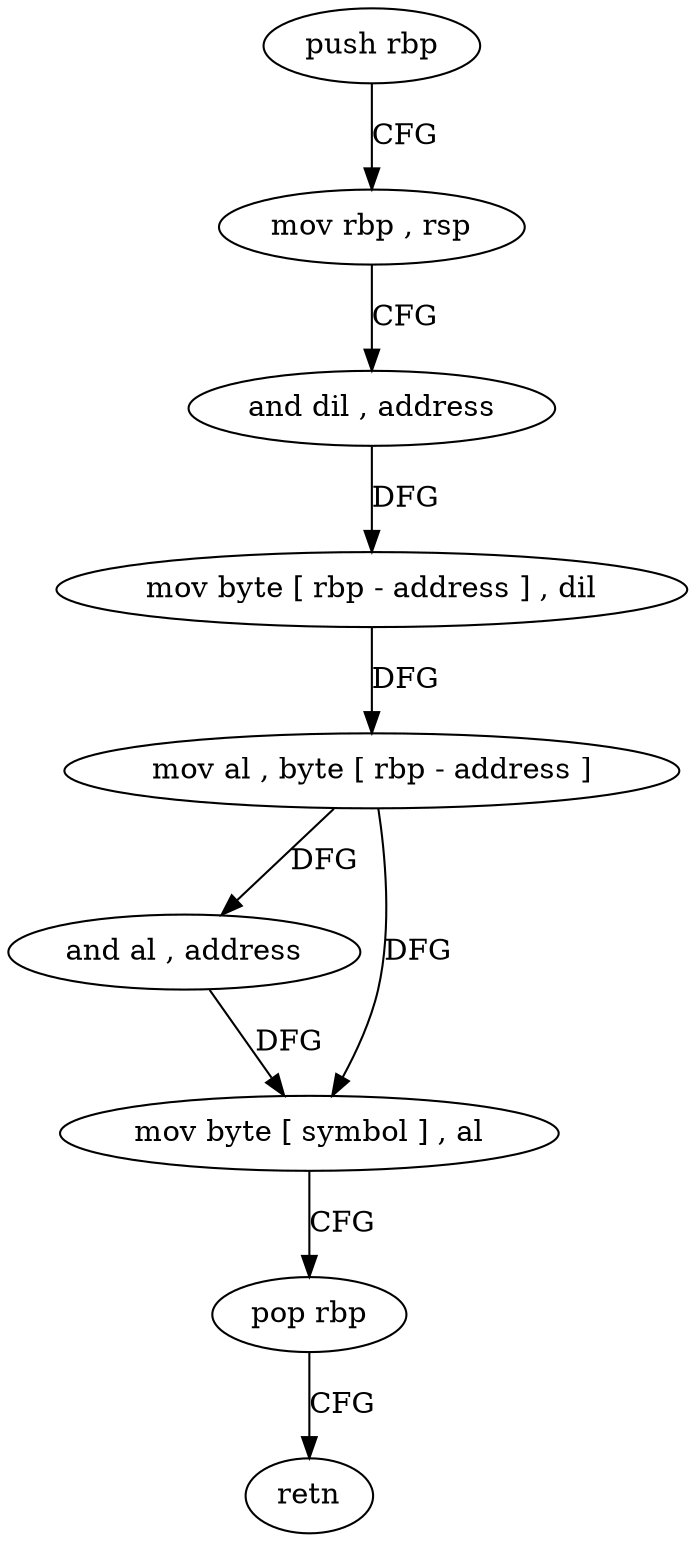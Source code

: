 digraph "func" {
"4210224" [label = "push rbp" ]
"4210225" [label = "mov rbp , rsp" ]
"4210228" [label = "and dil , address" ]
"4210232" [label = "mov byte [ rbp - address ] , dil" ]
"4210236" [label = "mov al , byte [ rbp - address ]" ]
"4210239" [label = "and al , address" ]
"4210241" [label = "mov byte [ symbol ] , al" ]
"4210248" [label = "pop rbp" ]
"4210249" [label = "retn" ]
"4210224" -> "4210225" [ label = "CFG" ]
"4210225" -> "4210228" [ label = "CFG" ]
"4210228" -> "4210232" [ label = "DFG" ]
"4210232" -> "4210236" [ label = "DFG" ]
"4210236" -> "4210239" [ label = "DFG" ]
"4210236" -> "4210241" [ label = "DFG" ]
"4210239" -> "4210241" [ label = "DFG" ]
"4210241" -> "4210248" [ label = "CFG" ]
"4210248" -> "4210249" [ label = "CFG" ]
}

